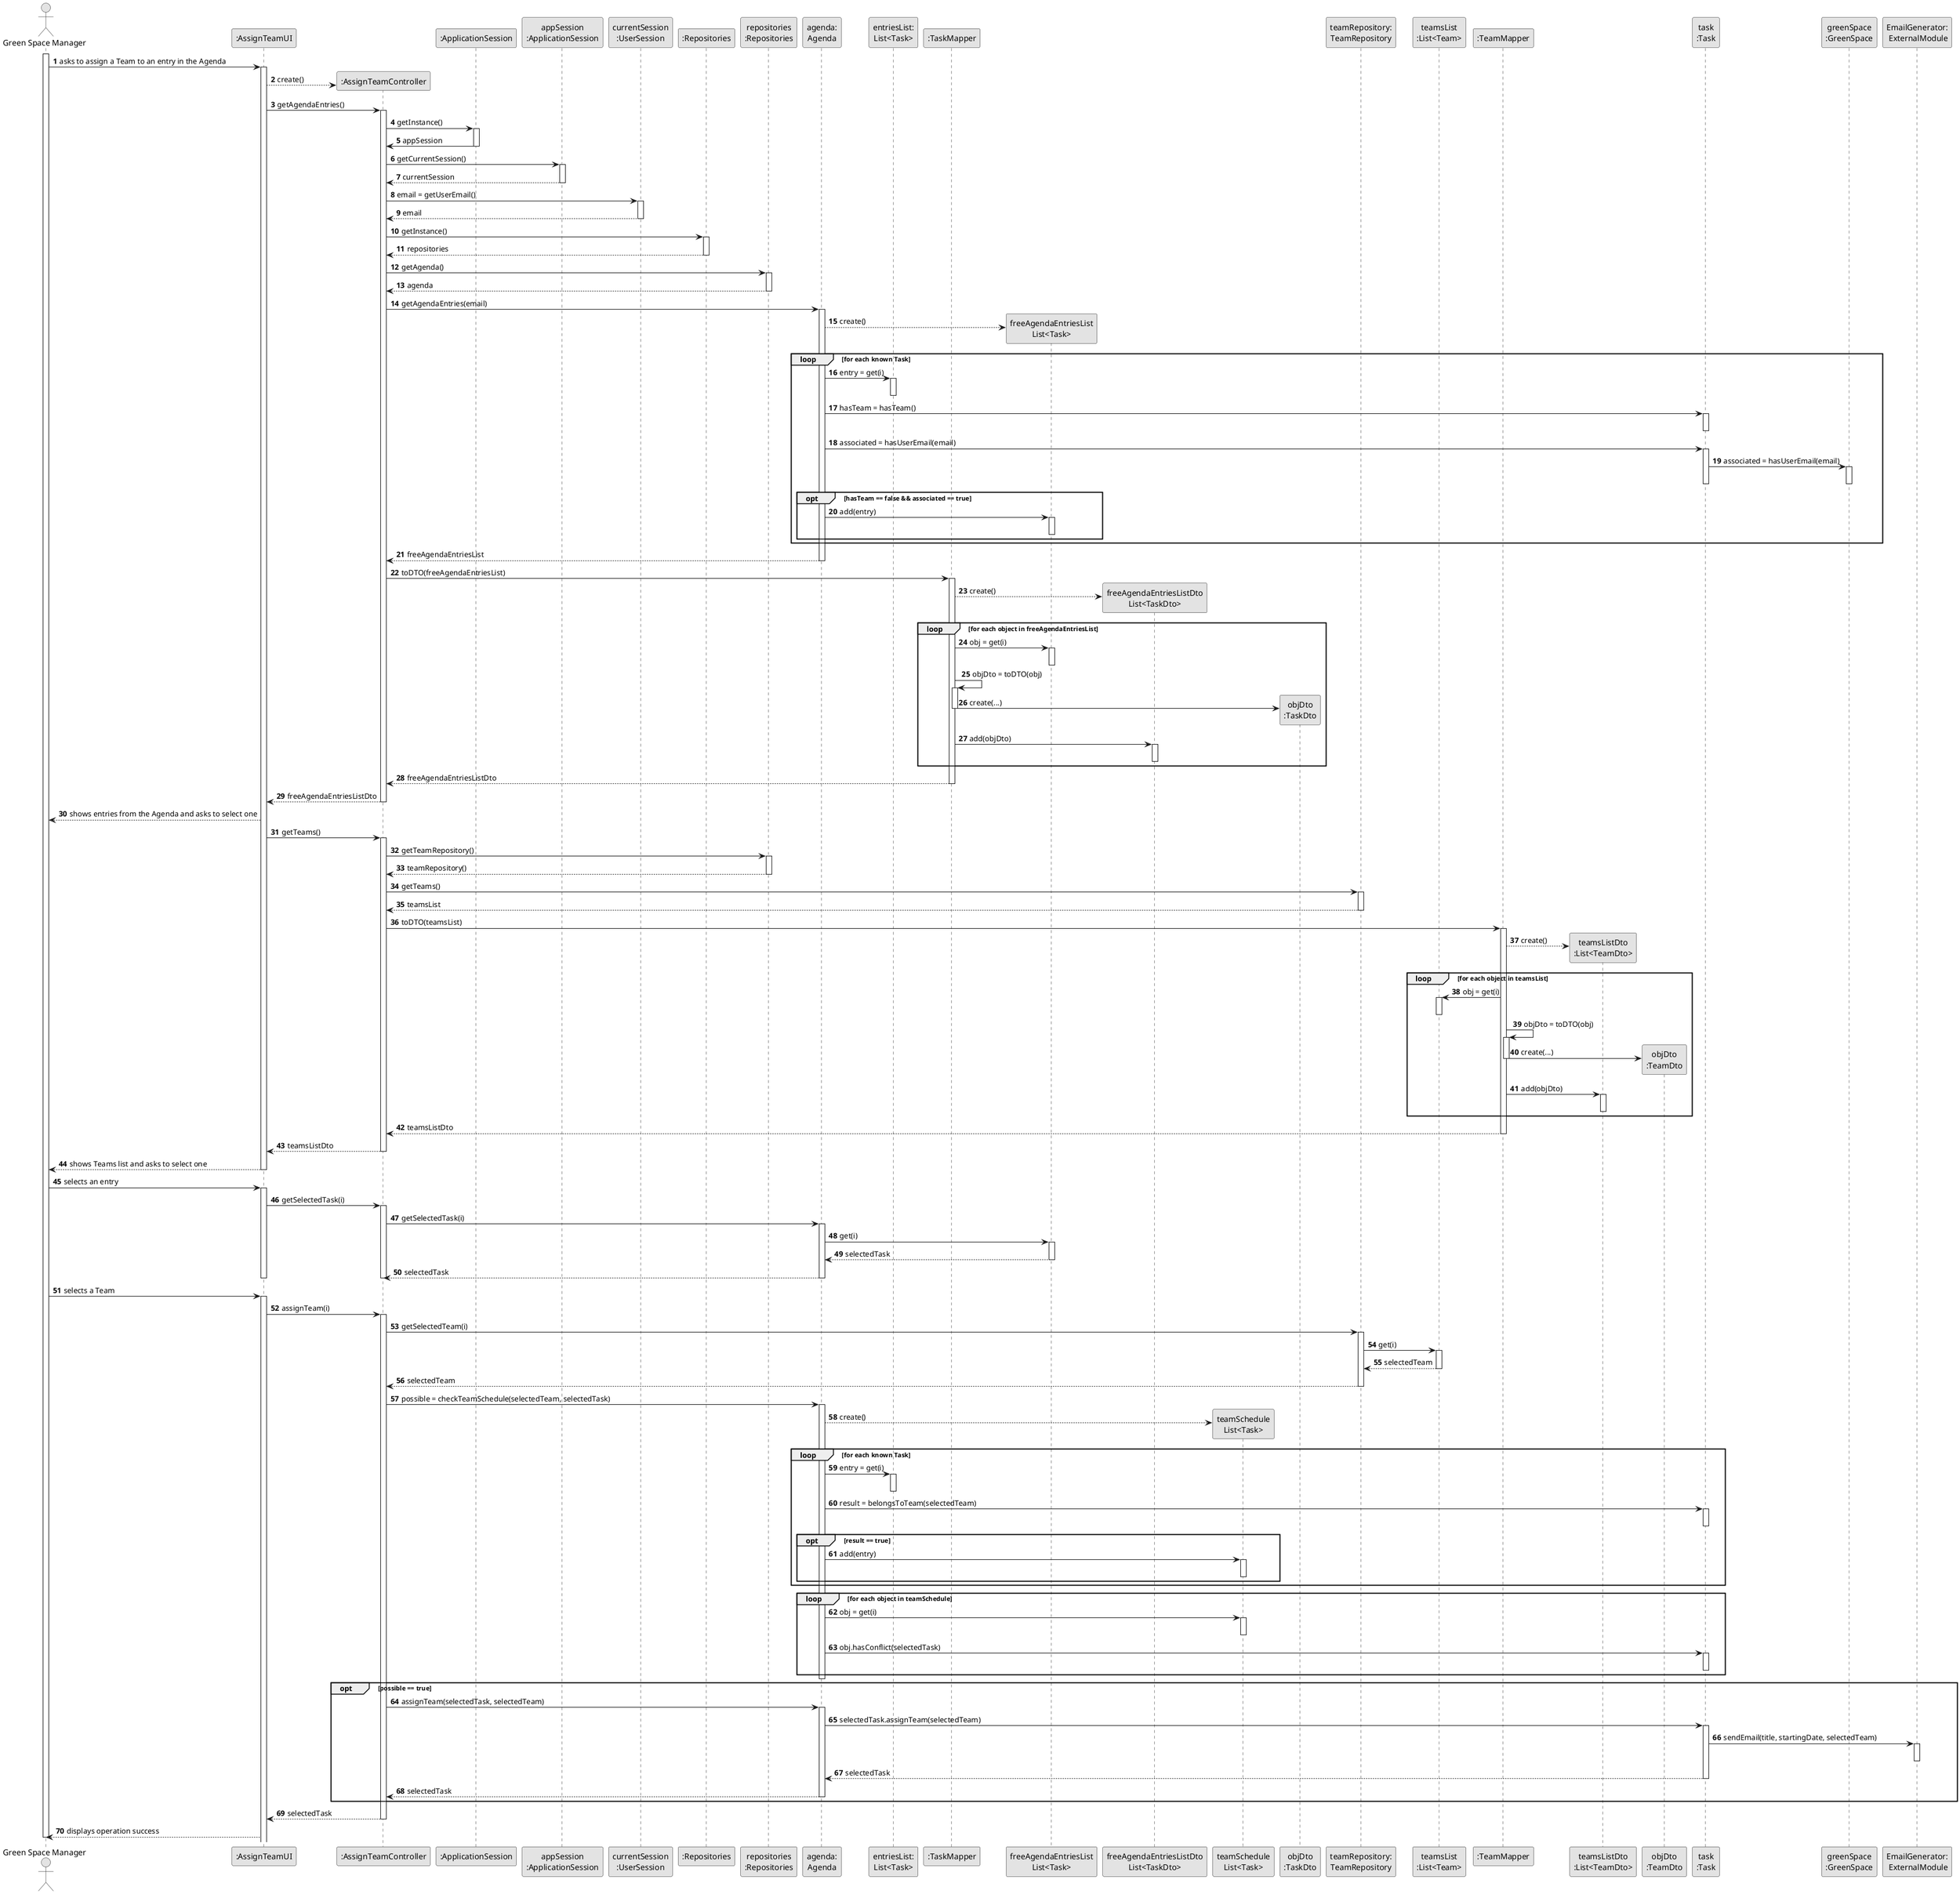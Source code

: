 @startuml
skinparam monochrome true
skinparam packageStyle rectangle
skinparam shadowing false

autonumber

'hide footbox
actor "Green Space Manager" as GSM
participant ":AssignTeamUI" as UI
participant ":AssignTeamController" as CTRL
participant ":ApplicationSession" as _APP
participant "appSession\n:ApplicationSession" as APP
participant "currentSession\n:UserSession" as SESSION
participant ":Repositories" as RepositorySingleton
participant "repositories\n:Repositories" as PLAT
participant "agenda:\nAgenda" as Agenda
participant "entriesList:\nList<Task>" as EntriesList
participant ":TaskMapper" as TaskMapper
participant "freeAgendaEntriesList\nList<Task>" as freeAgendaEntriesList
participant "freeAgendaEntriesListDto\nList<TaskDto>" as freeAgendaEntriesListDto
participant "teamSchedule\nList<Task>" as teamSchedule
participant "objDto\n:TaskDto" as taskDto
participant "teamRepository:\nTeamRepository" as TeamRepository
participant "teamsList\n:List<Team>" as teamsList
participant ":TeamMapper" as TeamMapper
participant "teamsListDto\n:List<TeamDto>" as teamsListDto
participant "objDto\n:TeamDto" as teamDto
participant "task\n:Task" as Task
participant "greenSpace\n:GreenSpace" as greenSpace
participant "EmailGenerator:\n ExternalModule" as EM

activate GSM

    GSM -> UI : asks to assign a Team to an entry in the Agenda
    activate UI

        UI --> CTRL** : create()
        UI -> CTRL : getAgendaEntries()
        activate CTRL

        CTRL -> _APP: getInstance()
            activate _APP
                _APP -> CTRL: appSession
            deactivate _APP

            CTRL -> APP: getCurrentSession()
            activate APP

                APP --> CTRL: currentSession
            deactivate APP

            CTRL -> SESSION: email = getUserEmail()
                activate SESSION

                SESSION --> CTRL: email
            deactivate SESSION

            CTRL -> RepositorySingleton : getInstance()
                activate RepositorySingleton

                    RepositorySingleton --> CTRL: repositories
                deactivate RepositorySingleton

                CTRL -> PLAT : getAgenda()
                activate PLAT

                    PLAT --> CTRL : agenda
                deactivate PLAT

                CTRL -> Agenda : getAgendaEntries(email)
                activate Agenda

                    Agenda --> freeAgendaEntriesList** : create()

                    loop for each known Task

                        Agenda -> EntriesList : entry = get(i)
                        activate EntriesList
                        deactivate EntriesList

                        Agenda -> Task : hasTeam = hasTeam()
                        activate Task
                        deactivate Task

                        Agenda -> Task : associated = hasUserEmail(email)
                        activate Task

                            Task -> greenSpace : associated = hasUserEmail(email)
                            activate greenSpace
                            deactivate greenSpace

                        deactivate Task

                        opt hasTeam == false && associated == true

                            Agenda -> freeAgendaEntriesList : add(entry)
                            activate freeAgendaEntriesList
                            deactivate freeAgendaEntriesList

                        end opt

                    end loop

                    Agenda --> CTRL : freeAgendaEntriesList
                deactivate Agenda

                CTRL -> TaskMapper : toDTO(freeAgendaEntriesList)
                activate TaskMapper

                    TaskMapper --> freeAgendaEntriesListDto** : create()

                    loop for each object in freeAgendaEntriesList
                        TaskMapper -> freeAgendaEntriesList : obj = get(i)
                        activate freeAgendaEntriesList

                            deactivate freeAgendaEntriesList

                        TaskMapper -> TaskMapper : objDto = toDTO(obj)
                        activate TaskMapper

                            TaskMapper -> taskDto** :create(...)
                            deactivate TaskMapper

                        TaskMapper -> freeAgendaEntriesListDto : add(objDto)
                        activate freeAgendaEntriesListDto

                            deactivate freeAgendaEntriesListDto

                        end loop

                    TaskMapper --> CTRL : freeAgendaEntriesListDto
                    deactivate TaskMapper

                CTRL --> UI : freeAgendaEntriesListDto
                deactivate CTRL
            UI --> GSM : shows entries from the Agenda and asks to select one

            UI -> CTRL: getTeams()
            activate CTRL

                    CTRL -> PLAT : getTeamRepository()
                    activate PLAT

                        PLAT --> CTRL : teamRepository()
                    deactivate PLAT

                    CTRL -> TeamRepository : getTeams()
                    activate TeamRepository

                        TeamRepository --> CTRL : teamsList
                    deactivate TeamRepository

                CTRL -> TeamMapper : toDTO(teamsList)
                activate TeamMapper

                    TeamMapper --> teamsListDto** : create()

                    loop for each object in teamsList

                        TeamMapper -> teamsList : obj = get(i)
                        activate teamsList
                        deactivate teamsList


                        TeamMapper -> TeamMapper : objDto = toDTO(obj)
                        activate TeamMapper

                            TeamMapper -> teamDto** :create(...)
                            deactivate TeamMapper

                        TeamMapper -> teamsListDto : add(objDto)
                        activate teamsListDto

                            deactivate teamsListDto

                        end loop

                    TeamMapper --> CTRL : teamsListDto
                    deactivate TeamMapper

                CTRL --> UI : teamsListDto
                deactivate CTRL

            UI --> GSM : shows Teams list and asks to select one
            deactivate UI

        GSM -> UI : selects an entry
        activate UI

            UI -> CTRL : getSelectedTask(i)
            activate CTRL

                CTRL -> Agenda : getSelectedTask(i)
                activate Agenda

                    Agenda -> freeAgendaEntriesList : get(i)
                    activate freeAgendaEntriesList

                        freeAgendaEntriesList --> Agenda : selectedTask
                    deactivate freeAgendaEntriesList

                    Agenda --> CTRL : selectedTask
                    deactivate Agenda

                deactivate CTRL

            deactivate UI

        GSM -> UI : selects a Team
        activate UI

            UI -> CTRL : assignTeam(i)
            activate CTRL

                CTRL -> TeamRepository : getSelectedTeam(i)
                activate TeamRepository

                    TeamRepository -> teamsList : get(i)
                    activate teamsList

                        teamsList --> TeamRepository : selectedTeam
                    deactivate teamsList

                    TeamRepository --> CTRL : selectedTeam
                    deactivate TeamRepository

                    CTRL -> Agenda : possible = checkTeamSchedule(selectedTeam, selectedTask)
                    activate Agenda

                        Agenda --> teamSchedule** : create()

                        loop for each known Task

                            Agenda -> EntriesList : entry = get(i)
                            activate EntriesList
                            deactivate EntriesList

                            Agenda -> Task : result = belongsToTeam(selectedTeam)
                            activate Task
                            deactivate Task

                            opt result == true

                                Agenda -> teamSchedule : add(entry)
                                activate teamSchedule
                                deactivate teamSchedule

                            end opt

                        end loop

                        loop for each object in teamSchedule

                            Agenda -> teamSchedule : obj = get(i)
                            activate teamSchedule
                            deactivate teamSchedule

                            Agenda -> Task : obj.hasConflict(selectedTask)
                            activate Task
                            deactivate Task

                        end loop

                    deactivate Agenda

                    opt possible == true

                    CTRL -> Agenda : assignTeam(selectedTask, selectedTeam)
                    activate Agenda

                        Agenda -> Task : selectedTask.assignTeam(selectedTeam)
                        activate Task

                            Task -> EM : sendEmail(title, startingDate, selectedTeam)
                            activate EM
                            deactivate EM

                            Task --> Agenda : selectedTask
                            deactivate Task

                        Agenda --> CTRL : selectedTask
                        deactivate Agenda

                        end opt

                    CTRL --> UI : selectedTask
                    deactivate CTRL

                UI --> GSM : displays operation success

        deactivate GSM

@enduml